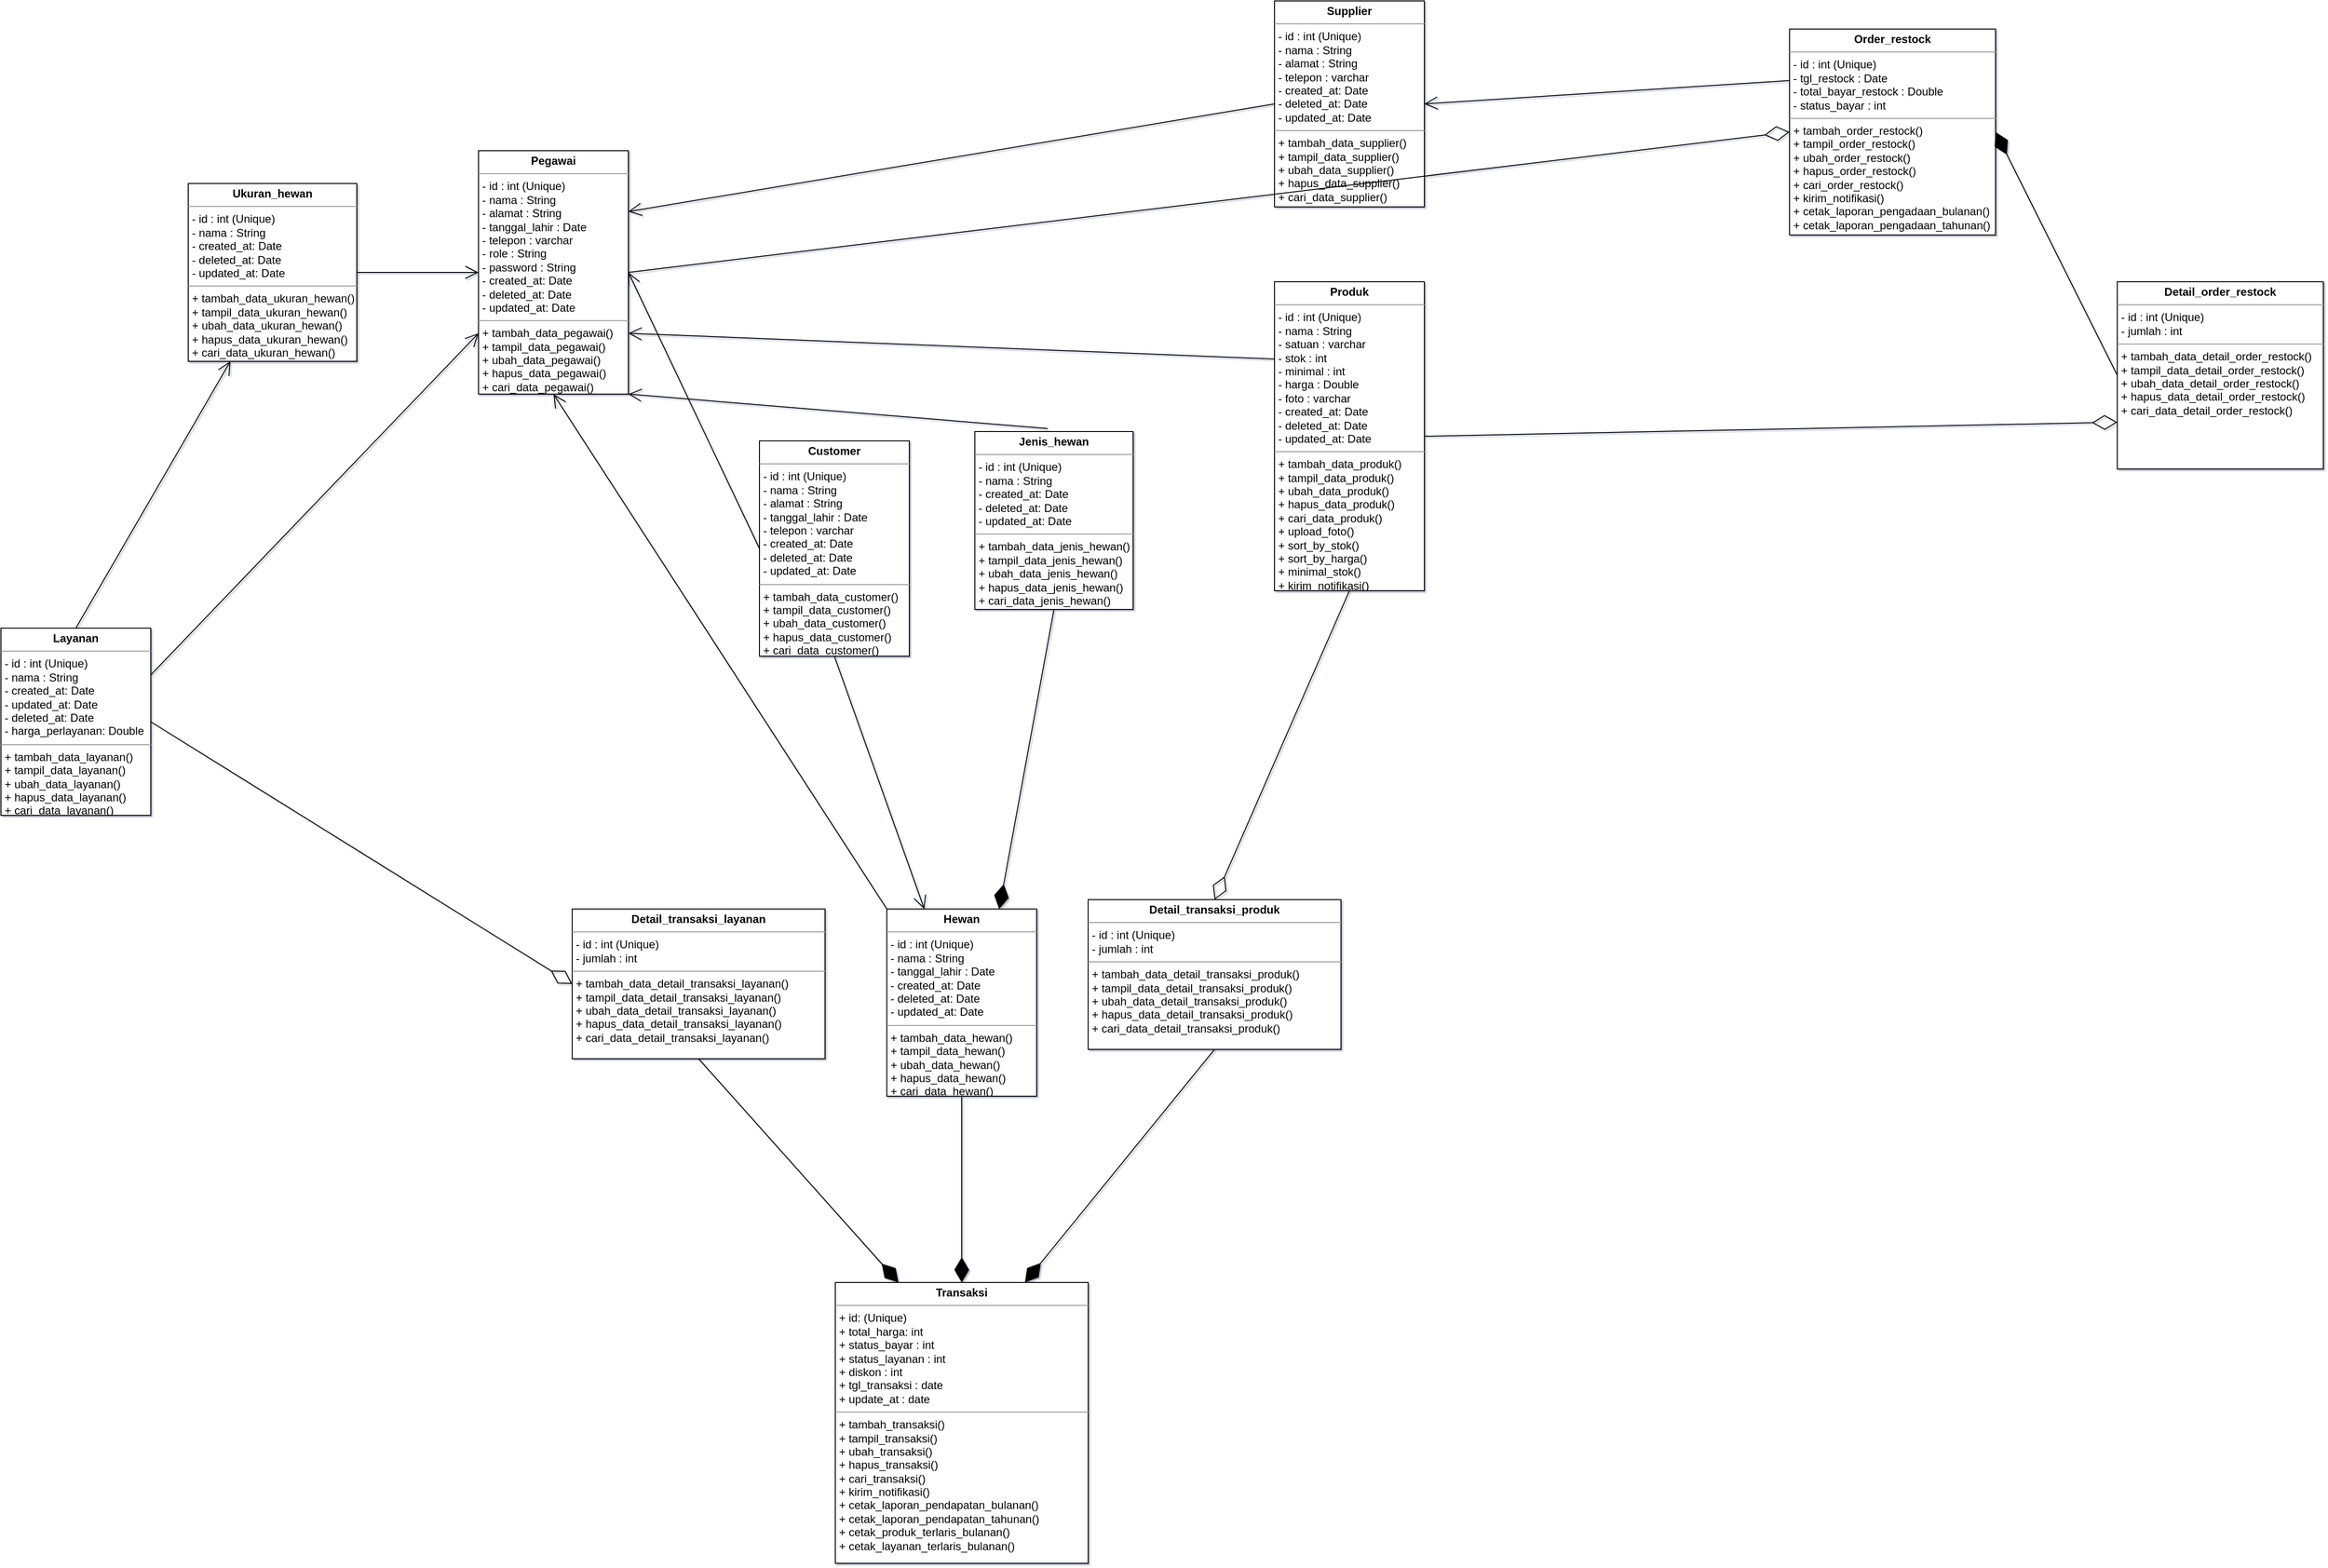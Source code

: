 <mxfile version="12.7.7" type="github">
  <diagram id="C5RBs43oDa-KdzZeNtuy" name="Page-1">
    <mxGraphModel dx="1351" dy="921" grid="1" gridSize="10" guides="1" tooltips="1" connect="1" arrows="1" fold="1" page="0" pageScale="1" pageWidth="827" pageHeight="1169" math="0" shadow="1">
      <root>
        <mxCell id="WIyWlLk6GJQsqaUBKTNV-0" />
        <mxCell id="WIyWlLk6GJQsqaUBKTNV-1" parent="WIyWlLk6GJQsqaUBKTNV-0" />
        <mxCell id="ZQYL841AlwN9RQm3Srfx-0" value="&lt;p style=&quot;margin: 0px ; margin-top: 4px ; text-align: center&quot;&gt;&lt;b&gt;Layanan&lt;/b&gt;&lt;br&gt;&lt;/p&gt;&lt;hr size=&quot;1&quot;&gt;&lt;p style=&quot;margin: 0px ; margin-left: 4px&quot;&gt;&lt;span&gt;- id : int (Unique)&lt;/span&gt;&lt;/p&gt;&lt;p style=&quot;margin: 0px ; margin-left: 4px&quot;&gt;- nama : String&lt;span&gt;&lt;br&gt;&lt;/span&gt;&lt;/p&gt;&lt;p style=&quot;margin: 0px ; margin-left: 4px&quot;&gt;- created_at: Date&lt;br&gt;&lt;/p&gt;&lt;p style=&quot;margin: 0px ; margin-left: 4px&quot;&gt;- updated_at: Date&lt;/p&gt;&lt;p style=&quot;margin: 0px ; margin-left: 4px&quot;&gt;- deleted_at: Date&lt;br&gt;&lt;/p&gt;&lt;p style=&quot;margin: 0px ; margin-left: 4px&quot;&gt;- harga_perlayanan: Double&lt;br&gt;&lt;/p&gt;&lt;hr size=&quot;1&quot;&gt;&lt;p style=&quot;margin: 0px ; margin-left: 4px&quot;&gt;+ tambah_data_layanan()&lt;br style=&quot;padding: 0px ; margin: 0px&quot;&gt;+ tampil_data_layanan()&lt;br style=&quot;padding: 0px ; margin: 0px&quot;&gt;+ ubah_data_layanan()&lt;br style=&quot;padding: 0px ; margin: 0px&quot;&gt;+ hapus_data_layanan()&lt;br style=&quot;padding: 0px ; margin: 0px&quot;&gt;+ cari_data_layanan()&lt;br&gt;&lt;/p&gt;" style="verticalAlign=top;align=left;overflow=fill;fontSize=12;fontFamily=Helvetica;html=1;" vertex="1" parent="WIyWlLk6GJQsqaUBKTNV-1">
          <mxGeometry x="80" y="720" width="160" height="200" as="geometry" />
        </mxCell>
        <mxCell id="ZQYL841AlwN9RQm3Srfx-2" value="&lt;p style=&quot;margin: 0px ; margin-top: 4px ; text-align: center&quot;&gt;&lt;b&gt;Ukuran_hewan&lt;/b&gt;&lt;/p&gt;&lt;hr size=&quot;1&quot;&gt;&lt;p style=&quot;margin: 0px ; margin-left: 4px&quot;&gt;- id : int (Unique)&amp;nbsp;&lt;br&gt;&lt;/p&gt;&lt;p style=&quot;margin: 0px ; margin-left: 4px&quot;&gt;- nama : String&lt;span&gt;&lt;br&gt;&lt;/span&gt;&lt;/p&gt;&lt;p style=&quot;margin: 0px ; margin-left: 4px&quot;&gt;- created_at: Date&lt;br&gt;&lt;/p&gt;&lt;p style=&quot;margin: 0px ; margin-left: 4px&quot;&gt;- deleted_at: Date&lt;br&gt;&lt;/p&gt;&lt;p style=&quot;margin: 0px ; margin-left: 4px&quot;&gt;- updated_at: Date&lt;/p&gt;&lt;hr size=&quot;1&quot;&gt;&lt;p style=&quot;margin: 0px ; margin-left: 4px&quot;&gt;+ tambah_data_ukuran_hewan()&lt;br style=&quot;padding: 0px ; margin: 0px&quot;&gt;+ tampil_data_ukuran_hewan()&lt;br style=&quot;padding: 0px ; margin: 0px&quot;&gt;+ ubah_data_ukuran_hewan()&lt;br style=&quot;padding: 0px ; margin: 0px&quot;&gt;+ hapus_data_ukuran_hewan()&lt;br style=&quot;padding: 0px ; margin: 0px&quot;&gt;+ cari_data_ukuran_hewan()&lt;br&gt;&lt;/p&gt;" style="verticalAlign=top;align=left;overflow=fill;fontSize=12;fontFamily=Helvetica;html=1;" vertex="1" parent="WIyWlLk6GJQsqaUBKTNV-1">
          <mxGeometry x="280" y="245" width="180" height="190" as="geometry" />
        </mxCell>
        <mxCell id="ZQYL841AlwN9RQm3Srfx-3" value="&lt;p style=&quot;margin: 0px ; margin-top: 4px ; text-align: center&quot;&gt;&lt;b&gt;Pegawai&lt;/b&gt;&lt;/p&gt;&lt;hr size=&quot;1&quot;&gt;&lt;p style=&quot;margin: 0px ; margin-left: 4px&quot;&gt;- id : int (Unique)&lt;/p&gt;&lt;p style=&quot;margin: 0px ; margin-left: 4px&quot;&gt;- nama : String&lt;/p&gt;&lt;p style=&quot;margin: 0px ; margin-left: 4px&quot;&gt;&lt;span&gt;- alamat : String&lt;/span&gt;&lt;/p&gt;&lt;p style=&quot;margin: 0px ; margin-left: 4px&quot;&gt;&lt;span&gt;- tanggal_lahir : Date&lt;/span&gt;&lt;/p&gt;&lt;p style=&quot;margin: 0px ; margin-left: 4px&quot;&gt;&lt;span&gt;- telepon : varchar&lt;/span&gt;&lt;/p&gt;&lt;p style=&quot;margin: 0px ; margin-left: 4px&quot;&gt;&lt;span&gt;- role : String&lt;/span&gt;&lt;/p&gt;&lt;p style=&quot;margin: 0px ; margin-left: 4px&quot;&gt;&lt;span&gt;- password : String&lt;/span&gt;&lt;/p&gt;&lt;p style=&quot;margin: 0px ; margin-left: 4px&quot;&gt;&lt;span&gt;- created_at: Date&lt;/span&gt;&lt;/p&gt;&lt;p style=&quot;margin: 0px 0px 0px 4px&quot;&gt;- deleted_at: Date&lt;br&gt;&lt;/p&gt;&lt;p style=&quot;margin: 0px 0px 0px 4px&quot;&gt;- updated_at: Date&lt;/p&gt;&lt;hr size=&quot;1&quot;&gt;&lt;p style=&quot;margin: 0px ; margin-left: 4px&quot;&gt;+ tambah_data_pegawai()&lt;br style=&quot;padding: 0px ; margin: 0px&quot;&gt;+ tampil_data_pegawai()&lt;br style=&quot;padding: 0px ; margin: 0px&quot;&gt;+ ubah_data_pegawai()&lt;br style=&quot;padding: 0px ; margin: 0px&quot;&gt;+ hapus_data_pegawai()&lt;br style=&quot;padding: 0px ; margin: 0px&quot;&gt;+ cari_data_pegawai()&lt;br&gt;&lt;/p&gt;" style="verticalAlign=top;align=left;overflow=fill;fontSize=12;fontFamily=Helvetica;html=1;" vertex="1" parent="WIyWlLk6GJQsqaUBKTNV-1">
          <mxGeometry x="590" y="210" width="160" height="260" as="geometry" />
        </mxCell>
        <mxCell id="ZQYL841AlwN9RQm3Srfx-5" value="&lt;p style=&quot;margin: 0px ; margin-top: 4px ; text-align: center&quot;&gt;&lt;b&gt;Customer&lt;/b&gt;&lt;/p&gt;&lt;hr size=&quot;1&quot;&gt;&lt;p style=&quot;margin: 0px 0px 0px 4px&quot;&gt;- id : int (Unique)&lt;/p&gt;&lt;p style=&quot;margin: 0px 0px 0px 4px&quot;&gt;- nama : String&lt;/p&gt;&lt;p style=&quot;margin: 0px 0px 0px 4px&quot;&gt;- alamat : String&lt;/p&gt;&lt;p style=&quot;margin: 0px 0px 0px 4px&quot;&gt;- tanggal_lahir : Date&lt;/p&gt;&lt;p style=&quot;margin: 0px 0px 0px 4px&quot;&gt;- telepon : varchar&lt;/p&gt;&lt;p style=&quot;margin: 0px 0px 0px 4px&quot;&gt;- created_at: Date&lt;/p&gt;&lt;p style=&quot;margin: 0px 0px 0px 4px&quot;&gt;- deleted_at: Date&lt;br&gt;&lt;/p&gt;&lt;p style=&quot;margin: 0px 0px 0px 4px&quot;&gt;- updated_at: Date&lt;/p&gt;&lt;hr size=&quot;1&quot;&gt;&lt;p style=&quot;margin: 0px ; margin-left: 4px&quot;&gt;+ tambah_data_customer()&lt;br style=&quot;padding: 0px ; margin: 0px&quot;&gt;+ tampil_data_customer()&lt;br style=&quot;padding: 0px ; margin: 0px&quot;&gt;+ ubah_data_customer()&lt;br style=&quot;padding: 0px ; margin: 0px&quot;&gt;+ hapus_data_customer()&lt;br style=&quot;padding: 0px ; margin: 0px&quot;&gt;+ cari_data_customer()&lt;br&gt;&lt;/p&gt;" style="verticalAlign=top;align=left;overflow=fill;fontSize=12;fontFamily=Helvetica;html=1;" vertex="1" parent="WIyWlLk6GJQsqaUBKTNV-1">
          <mxGeometry x="890" y="520" width="160" height="230" as="geometry" />
        </mxCell>
        <mxCell id="ZQYL841AlwN9RQm3Srfx-6" value="&lt;p style=&quot;margin: 0px ; margin-top: 4px ; text-align: center&quot;&gt;&lt;b&gt;Hewan&lt;/b&gt;&lt;/p&gt;&lt;hr size=&quot;1&quot;&gt;&lt;p style=&quot;margin: 0px 0px 0px 4px&quot;&gt;- id : int (Unique)&lt;/p&gt;&lt;p style=&quot;margin: 0px 0px 0px 4px&quot;&gt;- nama : String&lt;/p&gt;&lt;p style=&quot;margin: 0px 0px 0px 4px&quot;&gt;- tanggal_lahir : Date&lt;/p&gt;&lt;p style=&quot;margin: 0px 0px 0px 4px&quot;&gt;- created_at: Date&lt;/p&gt;&lt;p style=&quot;margin: 0px 0px 0px 4px&quot;&gt;- deleted_at: Date&lt;br&gt;&lt;/p&gt;&lt;p style=&quot;margin: 0px 0px 0px 4px&quot;&gt;- updated_at: Date&lt;/p&gt;&lt;hr size=&quot;1&quot;&gt;&lt;p style=&quot;margin: 0px ; margin-left: 4px&quot;&gt;+ tambah_data_hewan()&lt;br style=&quot;padding: 0px ; margin: 0px&quot;&gt;+ tampil_data_hewan()&lt;br style=&quot;padding: 0px ; margin: 0px&quot;&gt;+ ubah_data_hewan()&lt;br style=&quot;padding: 0px ; margin: 0px&quot;&gt;+ hapus_data_hewan()&lt;br style=&quot;padding: 0px ; margin: 0px&quot;&gt;+ cari_data_hewan()&lt;br&gt;&lt;/p&gt;" style="verticalAlign=top;align=left;overflow=fill;fontSize=12;fontFamily=Helvetica;html=1;" vertex="1" parent="WIyWlLk6GJQsqaUBKTNV-1">
          <mxGeometry x="1026" y="1020" width="160" height="200" as="geometry" />
        </mxCell>
        <mxCell id="ZQYL841AlwN9RQm3Srfx-7" value="&lt;p style=&quot;margin: 0px ; margin-top: 4px ; text-align: center&quot;&gt;&lt;b&gt;Jenis_hewan&lt;/b&gt;&lt;/p&gt;&lt;hr size=&quot;1&quot;&gt;&lt;p style=&quot;margin: 0px 0px 0px 4px&quot;&gt;- id : int (Unique)&lt;/p&gt;&lt;p style=&quot;margin: 0px 0px 0px 4px&quot;&gt;- nama : String&lt;/p&gt;&lt;p style=&quot;margin: 0px 0px 0px 4px&quot;&gt;- created_at: Date&lt;/p&gt;&lt;p style=&quot;margin: 0px 0px 0px 4px&quot;&gt;- deleted_at: Date&lt;br&gt;&lt;/p&gt;&lt;p style=&quot;margin: 0px 0px 0px 4px&quot;&gt;- updated_at: Date&lt;/p&gt;&lt;hr size=&quot;1&quot;&gt;&lt;p style=&quot;margin: 0px ; margin-left: 4px&quot;&gt;+ tambah_data_jenis_hewan()&lt;br style=&quot;padding: 0px ; margin: 0px&quot;&gt;+ tampil_data_jenis_hewan()&lt;br style=&quot;padding: 0px ; margin: 0px&quot;&gt;+ ubah_data_jenis_hewan()&lt;br style=&quot;padding: 0px ; margin: 0px&quot;&gt;+ hapus_data_jenis_hewan()&lt;br style=&quot;padding: 0px ; margin: 0px&quot;&gt;+ cari_data_jenis_hewan()&lt;br&gt;&lt;/p&gt;" style="verticalAlign=top;align=left;overflow=fill;fontSize=12;fontFamily=Helvetica;html=1;" vertex="1" parent="WIyWlLk6GJQsqaUBKTNV-1">
          <mxGeometry x="1120" y="510" width="169" height="190" as="geometry" />
        </mxCell>
        <mxCell id="ZQYL841AlwN9RQm3Srfx-9" value="&lt;p style=&quot;margin: 0px ; margin-top: 4px ; text-align: center&quot;&gt;&lt;b&gt;Supplier&lt;/b&gt;&lt;/p&gt;&lt;hr size=&quot;1&quot;&gt;&lt;p style=&quot;margin: 0px 0px 0px 4px&quot;&gt;- id : int (Unique)&lt;/p&gt;&lt;p style=&quot;margin: 0px 0px 0px 4px&quot;&gt;- nama : String&lt;/p&gt;&lt;p style=&quot;margin: 0px 0px 0px 4px&quot;&gt;- alamat : String&lt;/p&gt;&lt;p style=&quot;margin: 0px 0px 0px 4px&quot;&gt;- telepon : varchar&lt;/p&gt;&lt;p style=&quot;margin: 0px 0px 0px 4px&quot;&gt;- created_at: Date&lt;/p&gt;&lt;p style=&quot;margin: 0px 0px 0px 4px&quot;&gt;- deleted_at: Date&lt;br&gt;&lt;/p&gt;&lt;p style=&quot;margin: 0px 0px 0px 4px&quot;&gt;- updated_at: Date&lt;/p&gt;&lt;hr size=&quot;1&quot;&gt;&lt;p style=&quot;margin: 0px ; margin-left: 4px&quot;&gt;+ tambah_data_supplier()&lt;br style=&quot;padding: 0px ; margin: 0px&quot;&gt;+ tampil_data_supplier()&lt;br style=&quot;padding: 0px ; margin: 0px&quot;&gt;+ ubah_data_supplier()&lt;br style=&quot;padding: 0px ; margin: 0px&quot;&gt;+ hapus_data_supplier()&lt;br style=&quot;padding: 0px ; margin: 0px&quot;&gt;+ cari_data_supplier()&lt;br&gt;&lt;/p&gt;" style="verticalAlign=top;align=left;overflow=fill;fontSize=12;fontFamily=Helvetica;html=1;" vertex="1" parent="WIyWlLk6GJQsqaUBKTNV-1">
          <mxGeometry x="1440" y="50" width="160" height="220" as="geometry" />
        </mxCell>
        <mxCell id="Zcnm54V735AdrH91eZw3-0" value="&lt;p style=&quot;margin: 0px ; margin-top: 4px ; text-align: center&quot;&gt;&lt;b&gt;Detail_transaksi_layanan&lt;/b&gt;&lt;/p&gt;&lt;hr size=&quot;1&quot;&gt;&lt;p style=&quot;margin: 0px ; margin-left: 4px&quot;&gt;- id : int (Unique)&lt;/p&gt;&lt;p style=&quot;margin: 0px ; margin-left: 4px&quot;&gt;- jumlah : int&lt;/p&gt;&lt;hr size=&quot;1&quot;&gt;&lt;p style=&quot;margin: 0px ; margin-left: 4px&quot;&gt;+ tambah_data_detail_transaksi_layanan()&lt;br style=&quot;padding: 0px ; margin: 0px&quot;&gt;+ tampil_data_detail_transaksi_layanan()&lt;br style=&quot;padding: 0px ; margin: 0px&quot;&gt;+ ubah_data_detail_transaksi_layanan()&lt;br style=&quot;padding: 0px ; margin: 0px&quot;&gt;+ hapus_data_detail_transaksi_layanan()&lt;br style=&quot;padding: 0px ; margin: 0px&quot;&gt;&lt;/p&gt;&lt;p style=&quot;margin: 0px ; margin-left: 4px&quot;&gt;+ cari_data_detail_transaksi_layanan()&lt;/p&gt;" style="verticalAlign=top;align=left;overflow=fill;fontSize=12;fontFamily=Helvetica;html=1;" vertex="1" parent="WIyWlLk6GJQsqaUBKTNV-1">
          <mxGeometry x="690" y="1020" width="270" height="160" as="geometry" />
        </mxCell>
        <mxCell id="Zcnm54V735AdrH91eZw3-2" value="&lt;p style=&quot;margin: 0px ; margin-top: 4px ; text-align: center&quot;&gt;&lt;b&gt;Detail_transaksi_produk&lt;/b&gt;&lt;/p&gt;&lt;hr size=&quot;1&quot;&gt;&lt;p style=&quot;margin: 0px ; margin-left: 4px&quot;&gt;- id : int (Unique)&lt;/p&gt;&lt;p style=&quot;margin: 0px ; margin-left: 4px&quot;&gt;- jumlah : int&lt;/p&gt;&lt;hr size=&quot;1&quot;&gt;&lt;p style=&quot;margin: 0px ; margin-left: 4px&quot;&gt;+ tambah_data_detail_transaksi_produk()&lt;br style=&quot;padding: 0px ; margin: 0px&quot;&gt;+ tampil_data_detail_transaksi_produk()&lt;br style=&quot;padding: 0px ; margin: 0px&quot;&gt;+ ubah_data_detail_transaksi_produk()&lt;br style=&quot;padding: 0px ; margin: 0px&quot;&gt;+ hapus_data_detail_transaksi_produk()&lt;br style=&quot;padding: 0px ; margin: 0px&quot;&gt;&lt;/p&gt;&lt;p style=&quot;margin: 0px ; margin-left: 4px&quot;&gt;+ cari_data_detail_transaksi_produk()&lt;/p&gt;" style="verticalAlign=top;align=left;overflow=fill;fontSize=12;fontFamily=Helvetica;html=1;" vertex="1" parent="WIyWlLk6GJQsqaUBKTNV-1">
          <mxGeometry x="1241" y="1010" width="270" height="160" as="geometry" />
        </mxCell>
        <mxCell id="Zcnm54V735AdrH91eZw3-3" value="&lt;p style=&quot;margin: 0px ; margin-top: 4px ; text-align: center&quot;&gt;&lt;b&gt;Transaksi&lt;/b&gt;&lt;/p&gt;&lt;hr size=&quot;1&quot;&gt;&lt;p style=&quot;margin: 0px ; margin-left: 4px&quot;&gt;+ id: (Unique)&lt;br&gt;+ total_harga: int&lt;/p&gt;&lt;p style=&quot;margin: 0px ; margin-left: 4px&quot;&gt;+ status_bayar : int&lt;/p&gt;&lt;p style=&quot;margin: 0px ; margin-left: 4px&quot;&gt;+ status_layanan : int&lt;br&gt;&lt;/p&gt;&lt;p style=&quot;margin: 0px ; margin-left: 4px&quot;&gt;+ diskon : int&lt;br&gt;&lt;/p&gt;&lt;p style=&quot;margin: 0px ; margin-left: 4px&quot;&gt;+ tgl_transaksi : date&lt;/p&gt;&lt;p style=&quot;margin: 0px ; margin-left: 4px&quot;&gt;+ update_at : date&lt;/p&gt;&lt;hr size=&quot;1&quot;&gt;&lt;p style=&quot;margin: 0px 0px 0px 4px&quot;&gt;+ tambah_transaksi()&lt;br style=&quot;padding: 0px ; margin: 0px&quot;&gt;+ tampil_transaksi()&lt;br style=&quot;padding: 0px ; margin: 0px&quot;&gt;+ ubah_transaksi()&lt;br style=&quot;padding: 0px ; margin: 0px&quot;&gt;+ hapus_transaksi()&lt;br style=&quot;padding: 0px ; margin: 0px&quot;&gt;&lt;/p&gt;&lt;p style=&quot;margin: 0px 0px 0px 4px&quot;&gt;+ cari_transaksi()&lt;/p&gt;&lt;p style=&quot;margin: 0px 0px 0px 4px&quot;&gt;+ kirim_notifikasi()&lt;/p&gt;&lt;p style=&quot;margin: 0px 0px 0px 4px&quot;&gt;+ cetak_laporan_pendapatan_bulanan()&lt;/p&gt;&lt;p style=&quot;margin: 0px 0px 0px 4px&quot;&gt;+ cetak_laporan_pendapatan_tahunan()&lt;/p&gt;&lt;p style=&quot;margin: 0px 0px 0px 4px&quot;&gt;+ cetak_produk_terlaris_bulanan()&lt;/p&gt;&lt;p style=&quot;margin: 0px 0px 0px 4px&quot;&gt;+ cetak_layanan_terlaris_bulanan()&lt;/p&gt;&lt;p style=&quot;margin: 0px 0px 0px 4px&quot;&gt;&lt;br&gt;&lt;/p&gt;&lt;p style=&quot;margin: 0px 0px 0px 4px&quot;&gt;&lt;br&gt;&lt;/p&gt;&lt;p style=&quot;margin: 0px 0px 0px 4px&quot;&gt;&lt;br&gt;&lt;/p&gt;" style="verticalAlign=top;align=left;overflow=fill;fontSize=12;fontFamily=Helvetica;html=1;" vertex="1" parent="WIyWlLk6GJQsqaUBKTNV-1">
          <mxGeometry x="971" y="1419" width="270" height="300" as="geometry" />
        </mxCell>
        <mxCell id="ZQYL841AlwN9RQm3Srfx-11" value="&lt;p style=&quot;margin: 0px ; margin-top: 4px ; text-align: center&quot;&gt;&lt;b&gt;Produk&lt;/b&gt;&lt;/p&gt;&lt;hr size=&quot;1&quot;&gt;&lt;p style=&quot;margin: 0px 0px 0px 4px&quot;&gt;- id : int (Unique)&lt;/p&gt;&lt;p style=&quot;margin: 0px 0px 0px 4px&quot;&gt;- nama : String&lt;/p&gt;&lt;p style=&quot;margin: 0px 0px 0px 4px&quot;&gt;- satuan : varchar&lt;/p&gt;&lt;p style=&quot;margin: 0px 0px 0px 4px&quot;&gt;- stok : int&lt;/p&gt;&lt;p style=&quot;margin: 0px 0px 0px 4px&quot;&gt;- minimal : int&lt;/p&gt;&lt;p style=&quot;margin: 0px 0px 0px 4px&quot;&gt;- harga : Double&lt;/p&gt;&lt;p style=&quot;margin: 0px 0px 0px 4px&quot;&gt;- foto : varchar&lt;/p&gt;&lt;p style=&quot;margin: 0px 0px 0px 4px&quot;&gt;- created_at: Date&lt;/p&gt;&lt;p style=&quot;margin: 0px 0px 0px 4px&quot;&gt;- deleted_at: Date&lt;br&gt;&lt;/p&gt;&lt;p style=&quot;margin: 0px 0px 0px 4px&quot;&gt;- updated_at: Date&lt;/p&gt;&lt;hr size=&quot;1&quot;&gt;&lt;p style=&quot;margin: 0px ; margin-left: 4px&quot;&gt;+ tambah_data_produk()&lt;br style=&quot;padding: 0px ; margin: 0px&quot;&gt;+ tampil_data_produk()&lt;br style=&quot;padding: 0px ; margin: 0px&quot;&gt;+ ubah_data_produk()&lt;br style=&quot;padding: 0px ; margin: 0px&quot;&gt;+ hapus_data_produk()&lt;br style=&quot;padding: 0px ; margin: 0px&quot;&gt;+ cari_data_produk()&lt;br&gt;&lt;/p&gt;&lt;p style=&quot;margin: 0px ; margin-left: 4px&quot;&gt;+ upload_foto()&lt;/p&gt;&lt;p style=&quot;margin: 0px ; margin-left: 4px&quot;&gt;+ sort_by_stok()&lt;/p&gt;&lt;p style=&quot;margin: 0px ; margin-left: 4px&quot;&gt;+ sort_by_harga()&lt;/p&gt;&lt;p style=&quot;margin: 0px ; margin-left: 4px&quot;&gt;+ minimal_stok()&lt;/p&gt;&lt;p style=&quot;margin: 0px ; margin-left: 4px&quot;&gt;+ kirim_notifikasi()&lt;br&gt;&lt;/p&gt;" style="verticalAlign=top;align=left;overflow=fill;fontSize=12;fontFamily=Helvetica;html=1;" vertex="1" parent="WIyWlLk6GJQsqaUBKTNV-1">
          <mxGeometry x="1440" y="350" width="160" height="330" as="geometry" />
        </mxCell>
        <mxCell id="ZQYL841AlwN9RQm3Srfx-12" value="&lt;p style=&quot;margin: 0px ; margin-top: 4px ; text-align: center&quot;&gt;&lt;b&gt;Detail_order_restock&lt;/b&gt;&lt;/p&gt;&lt;hr size=&quot;1&quot;&gt;&lt;p style=&quot;margin: 0px 0px 0px 4px&quot;&gt;- id : int (Unique)&lt;/p&gt;&lt;p style=&quot;margin: 0px 0px 0px 4px&quot;&gt;- jumlah : int&lt;/p&gt;&lt;hr size=&quot;1&quot;&gt;&lt;p style=&quot;margin: 0px 0px 0px 4px&quot;&gt;+ tambah_data_detail_order_restock()&lt;br style=&quot;padding: 0px ; margin: 0px&quot;&gt;+ tampil_data_detail_order_restock()&lt;br style=&quot;padding: 0px ; margin: 0px&quot;&gt;+ ubah_data_detail_order_restock()&lt;br style=&quot;padding: 0px ; margin: 0px&quot;&gt;+ hapus_data_detail_order_restock()&lt;/p&gt;&lt;p style=&quot;margin: 0px 0px 0px 4px&quot;&gt;&lt;span&gt;+ cari_data_detail_order_restock()&lt;/span&gt;&lt;/p&gt;" style="verticalAlign=top;align=left;overflow=fill;fontSize=12;fontFamily=Helvetica;html=1;" vertex="1" parent="WIyWlLk6GJQsqaUBKTNV-1">
          <mxGeometry x="2340" y="350" width="220" height="200" as="geometry" />
        </mxCell>
        <mxCell id="ZQYL841AlwN9RQm3Srfx-13" value="&lt;p style=&quot;margin: 0px ; margin-top: 4px ; text-align: center&quot;&gt;&lt;b&gt;Order_restock&lt;/b&gt;&lt;/p&gt;&lt;hr size=&quot;1&quot;&gt;&lt;p style=&quot;margin: 0px 0px 0px 4px&quot;&gt;- id : int (Unique)&lt;/p&gt;&lt;p style=&quot;margin: 0px 0px 0px 4px&quot;&gt;- tgl_restock : Date&lt;/p&gt;&lt;p style=&quot;margin: 0px 0px 0px 4px&quot;&gt;- total_bayar_restock : Double&lt;/p&gt;&lt;p style=&quot;margin: 0px 0px 0px 4px&quot;&gt;- status_bayar : int&lt;/p&gt;&lt;hr size=&quot;1&quot;&gt;&lt;p style=&quot;margin: 0px 0px 0px 4px&quot;&gt;+ tambah_order_restock()&lt;br style=&quot;padding: 0px ; margin: 0px&quot;&gt;+ tampil_order_restock()&lt;br style=&quot;padding: 0px ; margin: 0px&quot;&gt;+ ubah_order_restock()&lt;br style=&quot;padding: 0px ; margin: 0px&quot;&gt;+ hapus_order_restock()&lt;br style=&quot;padding: 0px ; margin: 0px&quot;&gt;&lt;/p&gt;&lt;p style=&quot;margin: 0px 0px 0px 4px&quot;&gt;+ cari_order_restock()&lt;/p&gt;&lt;p style=&quot;margin: 0px 0px 0px 4px&quot;&gt;+ kirim_notifikasi()&lt;/p&gt;&lt;div&gt;&lt;p style=&quot;margin: 0px 0px 0px 4px&quot;&gt;+ cetak_laporan_pengadaan_bulanan()&lt;/p&gt;&lt;p style=&quot;margin: 0px 0px 0px 4px&quot;&gt;+ cetak_laporan_pengadaan_tahunan()&lt;/p&gt;&lt;/div&gt;" style="verticalAlign=top;align=left;overflow=fill;fontSize=12;fontFamily=Helvetica;html=1;" vertex="1" parent="WIyWlLk6GJQsqaUBKTNV-1">
          <mxGeometry x="1990" y="80" width="220" height="220" as="geometry" />
        </mxCell>
        <mxCell id="Zcnm54V735AdrH91eZw3-7" value="" style="endArrow=diamondThin;endFill=1;endSize=24;html=1;entryX=0.5;entryY=0;entryDx=0;entryDy=0;exitX=0.5;exitY=1;exitDx=0;exitDy=0;" edge="1" parent="WIyWlLk6GJQsqaUBKTNV-1" source="ZQYL841AlwN9RQm3Srfx-6" target="Zcnm54V735AdrH91eZw3-3">
          <mxGeometry width="160" relative="1" as="geometry">
            <mxPoint x="1190" y="890" as="sourcePoint" />
            <mxPoint x="1350" y="890" as="targetPoint" />
          </mxGeometry>
        </mxCell>
        <mxCell id="Zcnm54V735AdrH91eZw3-8" value="" style="endArrow=diamondThin;endFill=1;endSize=24;html=1;entryX=0.25;entryY=0;entryDx=0;entryDy=0;exitX=0.5;exitY=1;exitDx=0;exitDy=0;" edge="1" parent="WIyWlLk6GJQsqaUBKTNV-1" source="Zcnm54V735AdrH91eZw3-0" target="Zcnm54V735AdrH91eZw3-3">
          <mxGeometry width="160" relative="1" as="geometry">
            <mxPoint x="1030" y="1180" as="sourcePoint" />
            <mxPoint x="1190" y="1180" as="targetPoint" />
          </mxGeometry>
        </mxCell>
        <mxCell id="Zcnm54V735AdrH91eZw3-9" value="" style="endArrow=diamondThin;endFill=1;endSize=24;html=1;exitX=0.5;exitY=1;exitDx=0;exitDy=0;entryX=0.75;entryY=0;entryDx=0;entryDy=0;" edge="1" parent="WIyWlLk6GJQsqaUBKTNV-1" source="Zcnm54V735AdrH91eZw3-2" target="Zcnm54V735AdrH91eZw3-3">
          <mxGeometry width="160" relative="1" as="geometry">
            <mxPoint x="1030" y="1180" as="sourcePoint" />
            <mxPoint x="1110" y="1290" as="targetPoint" />
          </mxGeometry>
        </mxCell>
        <mxCell id="Zcnm54V735AdrH91eZw3-10" value="" style="endArrow=diamondThin;endFill=1;endSize=24;html=1;entryX=0.75;entryY=0;entryDx=0;entryDy=0;exitX=0.5;exitY=1;exitDx=0;exitDy=0;" edge="1" parent="WIyWlLk6GJQsqaUBKTNV-1" source="ZQYL841AlwN9RQm3Srfx-7" target="ZQYL841AlwN9RQm3Srfx-6">
          <mxGeometry width="160" relative="1" as="geometry">
            <mxPoint x="1030" y="640" as="sourcePoint" />
            <mxPoint x="1190" y="640" as="targetPoint" />
          </mxGeometry>
        </mxCell>
        <mxCell id="Zcnm54V735AdrH91eZw3-11" value="" style="endArrow=open;endFill=1;endSize=12;html=1;entryX=0.25;entryY=1;entryDx=0;entryDy=0;exitX=0.5;exitY=0;exitDx=0;exitDy=0;" edge="1" parent="WIyWlLk6GJQsqaUBKTNV-1" source="ZQYL841AlwN9RQm3Srfx-0" target="ZQYL841AlwN9RQm3Srfx-2">
          <mxGeometry width="160" relative="1" as="geometry">
            <mxPoint x="100" y="640" as="sourcePoint" />
            <mxPoint x="260" y="640" as="targetPoint" />
          </mxGeometry>
        </mxCell>
        <mxCell id="Zcnm54V735AdrH91eZw3-12" value="" style="endArrow=open;endFill=1;endSize=12;html=1;entryX=0.25;entryY=0;entryDx=0;entryDy=0;exitX=0.5;exitY=1;exitDx=0;exitDy=0;" edge="1" parent="WIyWlLk6GJQsqaUBKTNV-1" source="ZQYL841AlwN9RQm3Srfx-5" target="ZQYL841AlwN9RQm3Srfx-6">
          <mxGeometry width="160" relative="1" as="geometry">
            <mxPoint x="490" y="640" as="sourcePoint" />
            <mxPoint x="650" y="640" as="targetPoint" />
          </mxGeometry>
        </mxCell>
        <mxCell id="Zcnm54V735AdrH91eZw3-13" value="" style="endArrow=diamondThin;endFill=0;endSize=24;html=1;entryX=0;entryY=0.5;entryDx=0;entryDy=0;exitX=1;exitY=0.5;exitDx=0;exitDy=0;" edge="1" parent="WIyWlLk6GJQsqaUBKTNV-1" source="ZQYL841AlwN9RQm3Srfx-0" target="Zcnm54V735AdrH91eZw3-0">
          <mxGeometry width="160" relative="1" as="geometry">
            <mxPoint x="480" y="640" as="sourcePoint" />
            <mxPoint x="640" y="640" as="targetPoint" />
          </mxGeometry>
        </mxCell>
        <mxCell id="Zcnm54V735AdrH91eZw3-14" value="" style="endArrow=diamondThin;endFill=0;endSize=24;html=1;entryX=0.5;entryY=0;entryDx=0;entryDy=0;exitX=0.5;exitY=1;exitDx=0;exitDy=0;" edge="1" parent="WIyWlLk6GJQsqaUBKTNV-1" source="ZQYL841AlwN9RQm3Srfx-11" target="Zcnm54V735AdrH91eZw3-2">
          <mxGeometry width="160" relative="1" as="geometry">
            <mxPoint x="1260" y="360" as="sourcePoint" />
            <mxPoint x="1420" y="360" as="targetPoint" />
          </mxGeometry>
        </mxCell>
        <mxCell id="Zcnm54V735AdrH91eZw3-16" value="" style="endArrow=open;endFill=1;endSize=12;html=1;entryX=1;entryY=0.5;entryDx=0;entryDy=0;exitX=0;exitY=0.5;exitDx=0;exitDy=0;" edge="1" parent="WIyWlLk6GJQsqaUBKTNV-1" source="ZQYL841AlwN9RQm3Srfx-5" target="ZQYL841AlwN9RQm3Srfx-3">
          <mxGeometry width="160" relative="1" as="geometry">
            <mxPoint x="840" y="500" as="sourcePoint" />
            <mxPoint x="1000" y="500" as="targetPoint" />
          </mxGeometry>
        </mxCell>
        <mxCell id="Zcnm54V735AdrH91eZw3-17" value="" style="endArrow=diamondThin;endFill=1;endSize=24;html=1;entryX=1;entryY=0.5;entryDx=0;entryDy=0;exitX=0;exitY=0.5;exitDx=0;exitDy=0;" edge="1" parent="WIyWlLk6GJQsqaUBKTNV-1" source="ZQYL841AlwN9RQm3Srfx-12" target="ZQYL841AlwN9RQm3Srfx-13">
          <mxGeometry width="160" relative="1" as="geometry">
            <mxPoint x="1790" y="360" as="sourcePoint" />
            <mxPoint x="1950" y="360" as="targetPoint" />
          </mxGeometry>
        </mxCell>
        <mxCell id="Zcnm54V735AdrH91eZw3-18" value="" style="endArrow=diamondThin;endFill=0;endSize=24;html=1;entryX=0;entryY=0.75;entryDx=0;entryDy=0;exitX=1;exitY=0.5;exitDx=0;exitDy=0;" edge="1" parent="WIyWlLk6GJQsqaUBKTNV-1" source="ZQYL841AlwN9RQm3Srfx-11" target="ZQYL841AlwN9RQm3Srfx-12">
          <mxGeometry width="160" relative="1" as="geometry">
            <mxPoint x="1790" y="500" as="sourcePoint" />
            <mxPoint x="1950" y="500" as="targetPoint" />
          </mxGeometry>
        </mxCell>
        <mxCell id="Zcnm54V735AdrH91eZw3-19" value="" style="endArrow=open;endFill=1;endSize=12;html=1;entryX=1;entryY=0.25;entryDx=0;entryDy=0;exitX=0;exitY=0.5;exitDx=0;exitDy=0;" edge="1" parent="WIyWlLk6GJQsqaUBKTNV-1" source="ZQYL841AlwN9RQm3Srfx-9" target="ZQYL841AlwN9RQm3Srfx-3">
          <mxGeometry width="160" relative="1" as="geometry">
            <mxPoint x="1360" y="490" as="sourcePoint" />
            <mxPoint x="1520" y="490" as="targetPoint" />
          </mxGeometry>
        </mxCell>
        <mxCell id="Zcnm54V735AdrH91eZw3-21" value="" style="endArrow=open;endFill=1;endSize=12;html=1;exitX=1;exitY=0.5;exitDx=0;exitDy=0;entryX=0;entryY=0.5;entryDx=0;entryDy=0;" edge="1" parent="WIyWlLk6GJQsqaUBKTNV-1" source="ZQYL841AlwN9RQm3Srfx-2" target="ZQYL841AlwN9RQm3Srfx-3">
          <mxGeometry width="160" relative="1" as="geometry">
            <mxPoint x="670" y="490" as="sourcePoint" />
            <mxPoint x="830" y="490" as="targetPoint" />
          </mxGeometry>
        </mxCell>
        <mxCell id="Zcnm54V735AdrH91eZw3-22" value="" style="endArrow=open;endFill=1;endSize=12;html=1;exitX=1;exitY=0.25;exitDx=0;exitDy=0;entryX=0;entryY=0.75;entryDx=0;entryDy=0;" edge="1" parent="WIyWlLk6GJQsqaUBKTNV-1" source="ZQYL841AlwN9RQm3Srfx-0" target="ZQYL841AlwN9RQm3Srfx-3">
          <mxGeometry width="160" relative="1" as="geometry">
            <mxPoint x="670" y="490" as="sourcePoint" />
            <mxPoint x="830" y="490" as="targetPoint" />
          </mxGeometry>
        </mxCell>
        <mxCell id="Zcnm54V735AdrH91eZw3-23" value="" style="endArrow=open;endFill=1;endSize=12;html=1;entryX=0.5;entryY=1;entryDx=0;entryDy=0;exitX=0;exitY=0;exitDx=0;exitDy=0;" edge="1" parent="WIyWlLk6GJQsqaUBKTNV-1" source="ZQYL841AlwN9RQm3Srfx-6" target="ZQYL841AlwN9RQm3Srfx-3">
          <mxGeometry width="160" relative="1" as="geometry">
            <mxPoint x="990" y="690" as="sourcePoint" />
            <mxPoint x="1150" y="690" as="targetPoint" />
          </mxGeometry>
        </mxCell>
        <mxCell id="Zcnm54V735AdrH91eZw3-24" value="" style="endArrow=open;endFill=1;endSize=12;html=1;entryX=1;entryY=0.75;entryDx=0;entryDy=0;exitX=0;exitY=0.25;exitDx=0;exitDy=0;" edge="1" parent="WIyWlLk6GJQsqaUBKTNV-1" source="ZQYL841AlwN9RQm3Srfx-11" target="ZQYL841AlwN9RQm3Srfx-3">
          <mxGeometry width="160" relative="1" as="geometry">
            <mxPoint x="990" y="490" as="sourcePoint" />
            <mxPoint x="1150" y="490" as="targetPoint" />
          </mxGeometry>
        </mxCell>
        <mxCell id="Zcnm54V735AdrH91eZw3-26" value="" style="endArrow=open;endFill=1;endSize=12;html=1;entryX=1;entryY=0.5;entryDx=0;entryDy=0;exitX=0;exitY=0.25;exitDx=0;exitDy=0;" edge="1" parent="WIyWlLk6GJQsqaUBKTNV-1" source="ZQYL841AlwN9RQm3Srfx-13" target="ZQYL841AlwN9RQm3Srfx-9">
          <mxGeometry width="160" relative="1" as="geometry">
            <mxPoint x="1640" y="240" as="sourcePoint" />
            <mxPoint x="1800" y="240" as="targetPoint" />
          </mxGeometry>
        </mxCell>
        <mxCell id="Zcnm54V735AdrH91eZw3-27" value="" style="endArrow=diamondThin;endFill=0;endSize=24;html=1;entryX=0;entryY=0.5;entryDx=0;entryDy=0;exitX=1;exitY=0.5;exitDx=0;exitDy=0;" edge="1" parent="WIyWlLk6GJQsqaUBKTNV-1" source="ZQYL841AlwN9RQm3Srfx-3" target="ZQYL841AlwN9RQm3Srfx-13">
          <mxGeometry width="160" relative="1" as="geometry">
            <mxPoint x="1450" y="240" as="sourcePoint" />
            <mxPoint x="1610" y="240" as="targetPoint" />
          </mxGeometry>
        </mxCell>
        <mxCell id="Zcnm54V735AdrH91eZw3-28" value="" style="endArrow=open;endFill=1;endSize=12;html=1;entryX=1;entryY=1;entryDx=0;entryDy=0;exitX=0.46;exitY=-0.017;exitDx=0;exitDy=0;exitPerimeter=0;" edge="1" parent="WIyWlLk6GJQsqaUBKTNV-1" source="ZQYL841AlwN9RQm3Srfx-7" target="ZQYL841AlwN9RQm3Srfx-3">
          <mxGeometry width="160" relative="1" as="geometry">
            <mxPoint x="970" y="450" as="sourcePoint" />
            <mxPoint x="1130" y="450" as="targetPoint" />
          </mxGeometry>
        </mxCell>
      </root>
    </mxGraphModel>
  </diagram>
</mxfile>
